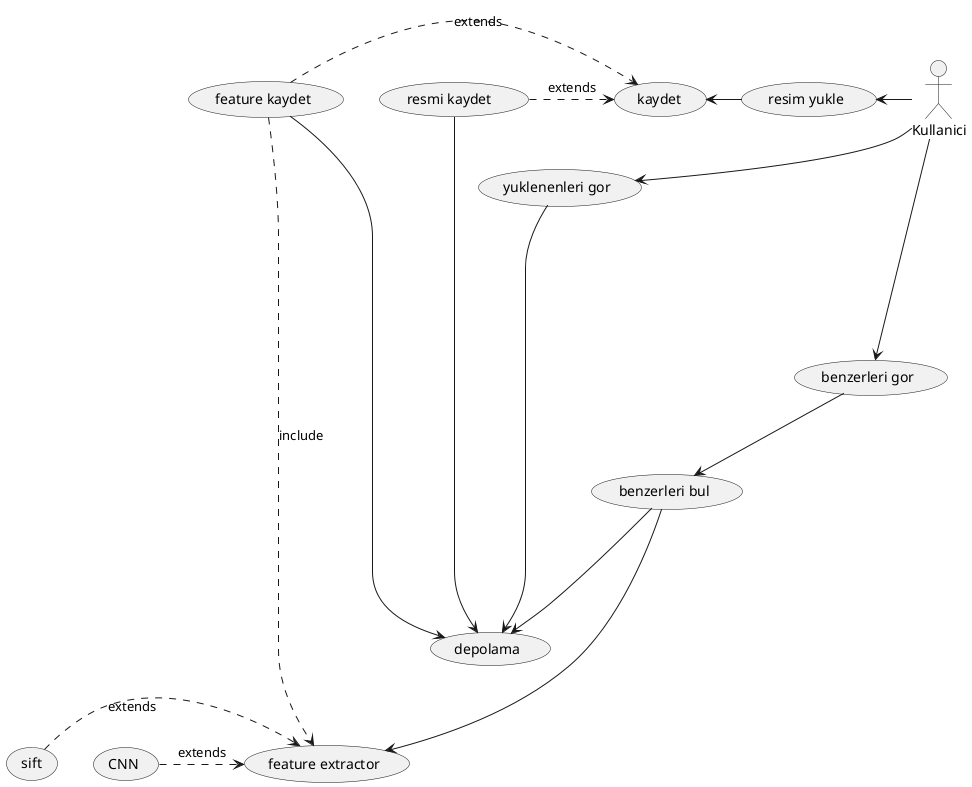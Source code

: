 @startuml

:Kullanici: as k 

usecase "resim yukle" as ryuk
 usecase "yuklenenleri gor" as rgor
 usecase "benzerleri gor" as bgor
 usecase "benzerleri bul" as bbul
 usecase "feature extractor" as extf
  usecase "resmi kaydet " as rkaydet
  usecase "feature kaydet" as fkaydet
  usecase " kaydet" as kaydet
  usecase "depolama" as dep

usecase "sift" as sft
usecase "CNN" as cnn

sft.>extf :extends
cnn.>extf :extends

bbul----> extf
    fkaydet .>extf :include
    ryuk-left-->kaydet 
    fkaydet.>kaydet :extends
    fkaydet--->dep
    rkaydet--->dep
bbul--->dep
rgor--->dep
    rkaydet.>kaydet :extends
    bgor-->bbul 
 k-left--->ryuk
k-right--->rgor
k---->bgor
    
@enduml
